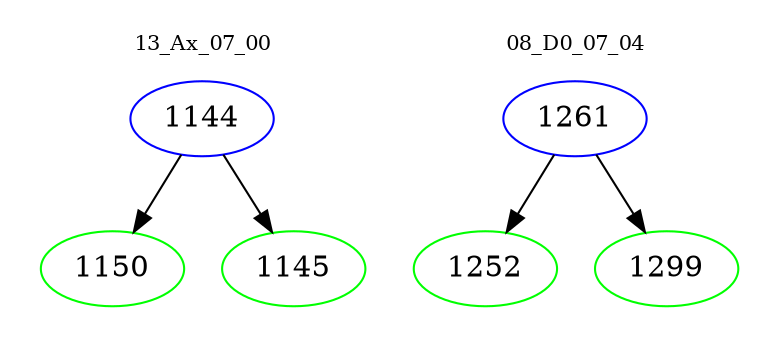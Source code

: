 digraph{
subgraph cluster_0 {
color = white
label = "13_Ax_07_00";
fontsize=10;
T0_1144 [label="1144", color="blue"]
T0_1144 -> T0_1150 [color="black"]
T0_1150 [label="1150", color="green"]
T0_1144 -> T0_1145 [color="black"]
T0_1145 [label="1145", color="green"]
}
subgraph cluster_1 {
color = white
label = "08_D0_07_04";
fontsize=10;
T1_1261 [label="1261", color="blue"]
T1_1261 -> T1_1252 [color="black"]
T1_1252 [label="1252", color="green"]
T1_1261 -> T1_1299 [color="black"]
T1_1299 [label="1299", color="green"]
}
}
